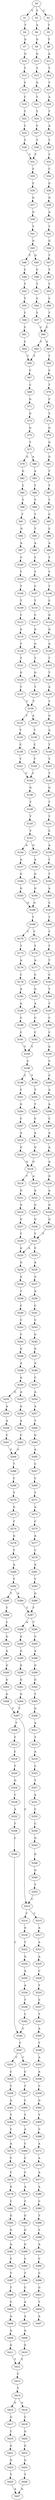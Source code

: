 strict digraph  {
	S0 -> S1 [ label = T ];
	S0 -> S2 [ label = C ];
	S0 -> S3 [ label = T ];
	S1 -> S4 [ label = T ];
	S2 -> S5 [ label = T ];
	S3 -> S6 [ label = A ];
	S4 -> S7 [ label = G ];
	S5 -> S8 [ label = T ];
	S6 -> S9 [ label = G ];
	S7 -> S10 [ label = G ];
	S8 -> S11 [ label = A ];
	S9 -> S12 [ label = G ];
	S10 -> S13 [ label = T ];
	S11 -> S14 [ label = T ];
	S12 -> S15 [ label = T ];
	S13 -> S16 [ label = C ];
	S14 -> S17 [ label = T ];
	S15 -> S18 [ label = G ];
	S16 -> S19 [ label = C ];
	S17 -> S20 [ label = A ];
	S18 -> S21 [ label = T ];
	S19 -> S22 [ label = T ];
	S20 -> S23 [ label = T ];
	S21 -> S24 [ label = T ];
	S22 -> S25 [ label = C ];
	S23 -> S26 [ label = A ];
	S24 -> S27 [ label = C ];
	S25 -> S28 [ label = T ];
	S26 -> S29 [ label = T ];
	S27 -> S30 [ label = T ];
	S28 -> S31 [ label = T ];
	S29 -> S32 [ label = T ];
	S30 -> S31 [ label = T ];
	S31 -> S33 [ label = C ];
	S32 -> S34 [ label = C ];
	S33 -> S35 [ label = C ];
	S34 -> S36 [ label = G ];
	S35 -> S37 [ label = G ];
	S36 -> S38 [ label = G ];
	S37 -> S39 [ label = G ];
	S38 -> S40 [ label = A ];
	S39 -> S41 [ label = T ];
	S40 -> S42 [ label = T ];
	S41 -> S43 [ label = G ];
	S42 -> S44 [ label = G ];
	S43 -> S45 [ label = G ];
	S43 -> S46 [ label = T ];
	S44 -> S47 [ label = T ];
	S45 -> S48 [ label = C ];
	S46 -> S49 [ label = C ];
	S47 -> S50 [ label = T ];
	S48 -> S51 [ label = T ];
	S49 -> S52 [ label = T ];
	S50 -> S53 [ label = T ];
	S51 -> S54 [ label = C ];
	S52 -> S55 [ label = T ];
	S53 -> S56 [ label = C ];
	S54 -> S57 [ label = T ];
	S55 -> S58 [ label = T ];
	S56 -> S59 [ label = T ];
	S57 -> S60 [ label = C ];
	S58 -> S61 [ label = C ];
	S59 -> S60 [ label = C ];
	S60 -> S62 [ label = C ];
	S60 -> S63 [ label = G ];
	S61 -> S64 [ label = C ];
	S62 -> S65 [ label = T ];
	S63 -> S66 [ label = T ];
	S64 -> S65 [ label = T ];
	S65 -> S67 [ label = C ];
	S66 -> S68 [ label = C ];
	S67 -> S69 [ label = C ];
	S68 -> S70 [ label = T ];
	S69 -> S71 [ label = G ];
	S70 -> S72 [ label = C ];
	S71 -> S73 [ label = G ];
	S72 -> S74 [ label = T ];
	S73 -> S75 [ label = G ];
	S74 -> S76 [ label = G ];
	S75 -> S77 [ label = T ];
	S76 -> S78 [ label = G ];
	S77 -> S79 [ label = G ];
	S77 -> S80 [ label = A ];
	S78 -> S81 [ label = G ];
	S79 -> S82 [ label = G ];
	S80 -> S83 [ label = A ];
	S81 -> S84 [ label = T ];
	S82 -> S85 [ label = C ];
	S83 -> S86 [ label = T ];
	S84 -> S87 [ label = T ];
	S85 -> S88 [ label = T ];
	S86 -> S89 [ label = T ];
	S87 -> S90 [ label = T ];
	S88 -> S91 [ label = T ];
	S89 -> S92 [ label = T ];
	S90 -> S93 [ label = C ];
	S91 -> S94 [ label = G ];
	S92 -> S95 [ label = T ];
	S93 -> S96 [ label = C ];
	S94 -> S97 [ label = A ];
	S95 -> S98 [ label = A ];
	S96 -> S99 [ label = A ];
	S97 -> S100 [ label = C ];
	S98 -> S101 [ label = C ];
	S99 -> S102 [ label = T ];
	S100 -> S103 [ label = T ];
	S101 -> S104 [ label = T ];
	S102 -> S105 [ label = T ];
	S103 -> S106 [ label = T ];
	S104 -> S107 [ label = C ];
	S105 -> S108 [ label = T ];
	S106 -> S109 [ label = T ];
	S107 -> S110 [ label = T ];
	S108 -> S111 [ label = C ];
	S109 -> S112 [ label = C ];
	S110 -> S113 [ label = C ];
	S111 -> S114 [ label = G ];
	S112 -> S115 [ label = G ];
	S113 -> S116 [ label = G ];
	S114 -> S117 [ label = G ];
	S115 -> S118 [ label = T ];
	S116 -> S119 [ label = G ];
	S117 -> S120 [ label = A ];
	S118 -> S121 [ label = T ];
	S119 -> S122 [ label = T ];
	S120 -> S123 [ label = T ];
	S121 -> S124 [ label = G ];
	S122 -> S125 [ label = G ];
	S123 -> S126 [ label = T ];
	S124 -> S127 [ label = T ];
	S125 -> S128 [ label = T ];
	S126 -> S129 [ label = A ];
	S127 -> S130 [ label = T ];
	S128 -> S130 [ label = T ];
	S129 -> S131 [ label = T ];
	S130 -> S132 [ label = T ];
	S130 -> S133 [ label = A ];
	S131 -> S134 [ label = G ];
	S132 -> S135 [ label = T ];
	S133 -> S136 [ label = T ];
	S134 -> S137 [ label = A ];
	S135 -> S138 [ label = C ];
	S136 -> S139 [ label = C ];
	S137 -> S140 [ label = T ];
	S138 -> S141 [ label = T ];
	S139 -> S142 [ label = T ];
	S140 -> S143 [ label = T ];
	S141 -> S144 [ label = C ];
	S142 -> S144 [ label = C ];
	S143 -> S145 [ label = T ];
	S144 -> S146 [ label = G ];
	S145 -> S147 [ label = G ];
	S146 -> S148 [ label = T ];
	S147 -> S149 [ label = T ];
	S148 -> S150 [ label = T ];
	S149 -> S151 [ label = T ];
	S150 -> S152 [ label = T ];
	S151 -> S153 [ label = C ];
	S152 -> S154 [ label = A ];
	S152 -> S155 [ label = G ];
	S153 -> S156 [ label = A ];
	S154 -> S157 [ label = A ];
	S155 -> S158 [ label = A ];
	S156 -> S159 [ label = T ];
	S157 -> S160 [ label = G ];
	S158 -> S161 [ label = G ];
	S159 -> S162 [ label = T ];
	S160 -> S163 [ label = G ];
	S161 -> S164 [ label = G ];
	S162 -> S165 [ label = A ];
	S163 -> S166 [ label = G ];
	S164 -> S166 [ label = G ];
	S165 -> S167 [ label = C ];
	S166 -> S168 [ label = T ];
	S167 -> S169 [ label = T ];
	S168 -> S170 [ label = C ];
	S168 -> S171 [ label = T ];
	S169 -> S172 [ label = T ];
	S170 -> S173 [ label = T ];
	S171 -> S174 [ label = T ];
	S172 -> S175 [ label = T ];
	S173 -> S176 [ label = A ];
	S174 -> S177 [ label = A ];
	S175 -> S178 [ label = T ];
	S176 -> S179 [ label = C ];
	S177 -> S180 [ label = C ];
	S178 -> S181 [ label = C ];
	S179 -> S182 [ label = A ];
	S180 -> S183 [ label = G ];
	S181 -> S184 [ label = T ];
	S182 -> S185 [ label = A ];
	S183 -> S186 [ label = A ];
	S184 -> S187 [ label = T ];
	S185 -> S188 [ label = C ];
	S186 -> S189 [ label = C ];
	S187 -> S190 [ label = C ];
	S188 -> S191 [ label = C ];
	S189 -> S192 [ label = C ];
	S190 -> S193 [ label = C ];
	S191 -> S194 [ label = T ];
	S192 -> S194 [ label = T ];
	S193 -> S195 [ label = G ];
	S194 -> S196 [ label = C ];
	S195 -> S197 [ label = C ];
	S196 -> S198 [ label = C ];
	S196 -> S199 [ label = T ];
	S197 -> S200 [ label = C ];
	S198 -> S201 [ label = T ];
	S199 -> S202 [ label = T ];
	S200 -> S203 [ label = A ];
	S201 -> S204 [ label = G ];
	S202 -> S205 [ label = T ];
	S203 -> S206 [ label = A ];
	S204 -> S207 [ label = C ];
	S205 -> S208 [ label = C ];
	S206 -> S209 [ label = C ];
	S207 -> S210 [ label = A ];
	S208 -> S211 [ label = A ];
	S209 -> S212 [ label = A ];
	S210 -> S213 [ label = G ];
	S211 -> S214 [ label = G ];
	S212 -> S215 [ label = A ];
	S213 -> S216 [ label = G ];
	S214 -> S216 [ label = G ];
	S215 -> S217 [ label = A ];
	S216 -> S218 [ label = T ];
	S216 -> S219 [ label = A ];
	S217 -> S220 [ label = G ];
	S218 -> S221 [ label = G ];
	S219 -> S222 [ label = A ];
	S220 -> S223 [ label = A ];
	S221 -> S224 [ label = G ];
	S222 -> S225 [ label = G ];
	S223 -> S226 [ label = G ];
	S224 -> S227 [ label = G ];
	S225 -> S228 [ label = G ];
	S226 -> S229 [ label = G ];
	S227 -> S230 [ label = T ];
	S228 -> S231 [ label = T ];
	S229 -> S231 [ label = T ];
	S230 -> S232 [ label = A ];
	S231 -> S233 [ label = C ];
	S231 -> S232 [ label = A ];
	S232 -> S234 [ label = G ];
	S233 -> S235 [ label = A ];
	S234 -> S236 [ label = G ];
	S235 -> S237 [ label = G ];
	S236 -> S238 [ label = T ];
	S237 -> S239 [ label = A ];
	S238 -> S240 [ label = C ];
	S239 -> S241 [ label = C ];
	S240 -> S242 [ label = C ];
	S241 -> S243 [ label = C ];
	S242 -> S244 [ label = C ];
	S243 -> S245 [ label = G ];
	S244 -> S246 [ label = G ];
	S245 -> S247 [ label = G ];
	S246 -> S248 [ label = A ];
	S247 -> S249 [ label = A ];
	S248 -> S250 [ label = A ];
	S249 -> S251 [ label = C ];
	S250 -> S252 [ label = G ];
	S250 -> S253 [ label = A ];
	S251 -> S254 [ label = A ];
	S252 -> S255 [ label = A ];
	S253 -> S256 [ label = A ];
	S254 -> S257 [ label = A ];
	S255 -> S258 [ label = A ];
	S256 -> S259 [ label = A ];
	S257 -> S260 [ label = T ];
	S258 -> S261 [ label = C ];
	S259 -> S262 [ label = C ];
	S260 -> S263 [ label = G ];
	S261 -> S264 [ label = C ];
	S262 -> S264 [ label = C ];
	S263 -> S265 [ label = A ];
	S264 -> S266 [ label = T ];
	S265 -> S267 [ label = C ];
	S266 -> S268 [ label = C ];
	S267 -> S269 [ label = C ];
	S268 -> S270 [ label = T ];
	S269 -> S271 [ label = T ];
	S270 -> S272 [ label = G ];
	S271 -> S273 [ label = A ];
	S272 -> S274 [ label = T ];
	S273 -> S275 [ label = C ];
	S274 -> S276 [ label = G ];
	S275 -> S277 [ label = A ];
	S276 -> S278 [ label = T ];
	S277 -> S279 [ label = C ];
	S278 -> S280 [ label = A ];
	S279 -> S281 [ label = A ];
	S280 -> S282 [ label = T ];
	S281 -> S283 [ label = T ];
	S282 -> S284 [ label = G ];
	S282 -> S285 [ label = T ];
	S283 -> S286 [ label = G ];
	S284 -> S287 [ label = T ];
	S285 -> S288 [ label = T ];
	S286 -> S287 [ label = T ];
	S287 -> S289 [ label = A ];
	S287 -> S290 [ label = T ];
	S288 -> S291 [ label = C ];
	S289 -> S292 [ label = G ];
	S290 -> S293 [ label = C ];
	S291 -> S294 [ label = G ];
	S292 -> S295 [ label = G ];
	S293 -> S296 [ label = A ];
	S294 -> S297 [ label = A ];
	S295 -> S298 [ label = G ];
	S296 -> S299 [ label = G ];
	S297 -> S300 [ label = G ];
	S298 -> S301 [ label = G ];
	S299 -> S302 [ label = G ];
	S300 -> S303 [ label = G ];
	S301 -> S304 [ label = G ];
	S302 -> S305 [ label = T ];
	S303 -> S306 [ label = G ];
	S304 -> S307 [ label = T ];
	S305 -> S308 [ label = G ];
	S306 -> S307 [ label = T ];
	S307 -> S309 [ label = T ];
	S307 -> S310 [ label = C ];
	S308 -> S311 [ label = A ];
	S309 -> S312 [ label = T ];
	S310 -> S313 [ label = C ];
	S310 -> S314 [ label = T ];
	S311 -> S315 [ label = T ];
	S312 -> S316 [ label = C ];
	S313 -> S317 [ label = A ];
	S314 -> S318 [ label = G ];
	S315 -> S319 [ label = A ];
	S316 -> S320 [ label = T ];
	S317 -> S321 [ label = A ];
	S318 -> S322 [ label = T ];
	S319 -> S323 [ label = C ];
	S320 -> S324 [ label = G ];
	S321 -> S325 [ label = A ];
	S322 -> S326 [ label = G ];
	S323 -> S327 [ label = T ];
	S324 -> S328 [ label = C ];
	S325 -> S329 [ label = C ];
	S326 -> S330 [ label = A ];
	S327 -> S331 [ label = A ];
	S328 -> S332 [ label = A ];
	S329 -> S333 [ label = T ];
	S330 -> S334 [ label = A ];
	S331 -> S335 [ label = C ];
	S332 -> S336 [ label = T ];
	S333 -> S337 [ label = C ];
	S334 -> S338 [ label = T ];
	S335 -> S339 [ label = C ];
	S336 -> S340 [ label = C ];
	S337 -> S341 [ label = T ];
	S338 -> S342 [ label = C ];
	S339 -> S343 [ label = G ];
	S340 -> S344 [ label = C ];
	S341 -> S345 [ label = A ];
	S342 -> S344 [ label = C ];
	S343 -> S346 [ label = G ];
	S344 -> S347 [ label = T ];
	S345 -> S348 [ label = T ];
	S346 -> S349 [ label = G ];
	S347 -> S350 [ label = C ];
	S347 -> S351 [ label = T ];
	S348 -> S352 [ label = A ];
	S349 -> S353 [ label = T ];
	S350 -> S354 [ label = C ];
	S351 -> S355 [ label = C ];
	S352 -> S356 [ label = A ];
	S353 -> S310 [ label = C ];
	S354 -> S357 [ label = T ];
	S355 -> S358 [ label = T ];
	S356 -> S359 [ label = C ];
	S357 -> S360 [ label = C ];
	S358 -> S361 [ label = A ];
	S359 -> S362 [ label = G ];
	S360 -> S363 [ label = T ];
	S361 -> S364 [ label = T ];
	S362 -> S365 [ label = T ];
	S363 -> S366 [ label = A ];
	S364 -> S367 [ label = C ];
	S365 -> S368 [ label = C ];
	S366 -> S369 [ label = C ];
	S367 -> S370 [ label = A ];
	S368 -> S371 [ label = A ];
	S369 -> S372 [ label = C ];
	S370 -> S373 [ label = C ];
	S371 -> S374 [ label = A ];
	S372 -> S375 [ label = C ];
	S373 -> S376 [ label = C ];
	S374 -> S377 [ label = A ];
	S375 -> S378 [ label = A ];
	S376 -> S379 [ label = G ];
	S377 -> S380 [ label = A ];
	S378 -> S381 [ label = C ];
	S379 -> S382 [ label = C ];
	S380 -> S383 [ label = C ];
	S381 -> S384 [ label = G ];
	S382 -> S385 [ label = G ];
	S383 -> S386 [ label = T ];
	S384 -> S387 [ label = G ];
	S385 -> S388 [ label = G ];
	S386 -> S389 [ label = C ];
	S387 -> S390 [ label = G ];
	S388 -> S391 [ label = A ];
	S389 -> S392 [ label = A ];
	S390 -> S393 [ label = C ];
	S391 -> S394 [ label = C ];
	S392 -> S395 [ label = C ];
	S393 -> S396 [ label = T ];
	S394 -> S397 [ label = T ];
	S395 -> S398 [ label = C ];
	S396 -> S399 [ label = C ];
	S397 -> S400 [ label = T ];
	S398 -> S401 [ label = G ];
	S399 -> S402 [ label = A ];
	S400 -> S403 [ label = C ];
	S401 -> S404 [ label = T ];
	S402 -> S405 [ label = A ];
	S403 -> S406 [ label = A ];
	S404 -> S407 [ label = A ];
	S405 -> S408 [ label = G ];
	S406 -> S409 [ label = G ];
	S408 -> S410 [ label = G ];
	S409 -> S411 [ label = G ];
	S410 -> S412 [ label = T ];
	S411 -> S412 [ label = T ];
	S412 -> S413 [ label = C ];
	S413 -> S414 [ label = T ];
	S414 -> S415 [ label = G ];
	S414 -> S416 [ label = A ];
	S415 -> S417 [ label = G ];
	S416 -> S418 [ label = C ];
	S417 -> S419 [ label = C ];
	S418 -> S420 [ label = G ];
	S419 -> S421 [ label = G ];
	S420 -> S422 [ label = G ];
	S421 -> S423 [ label = G ];
	S422 -> S424 [ label = G ];
	S423 -> S425 [ label = T ];
	S424 -> S426 [ label = T ];
	S425 -> S427 [ label = A ];
	S426 -> S427 [ label = A ];
}
